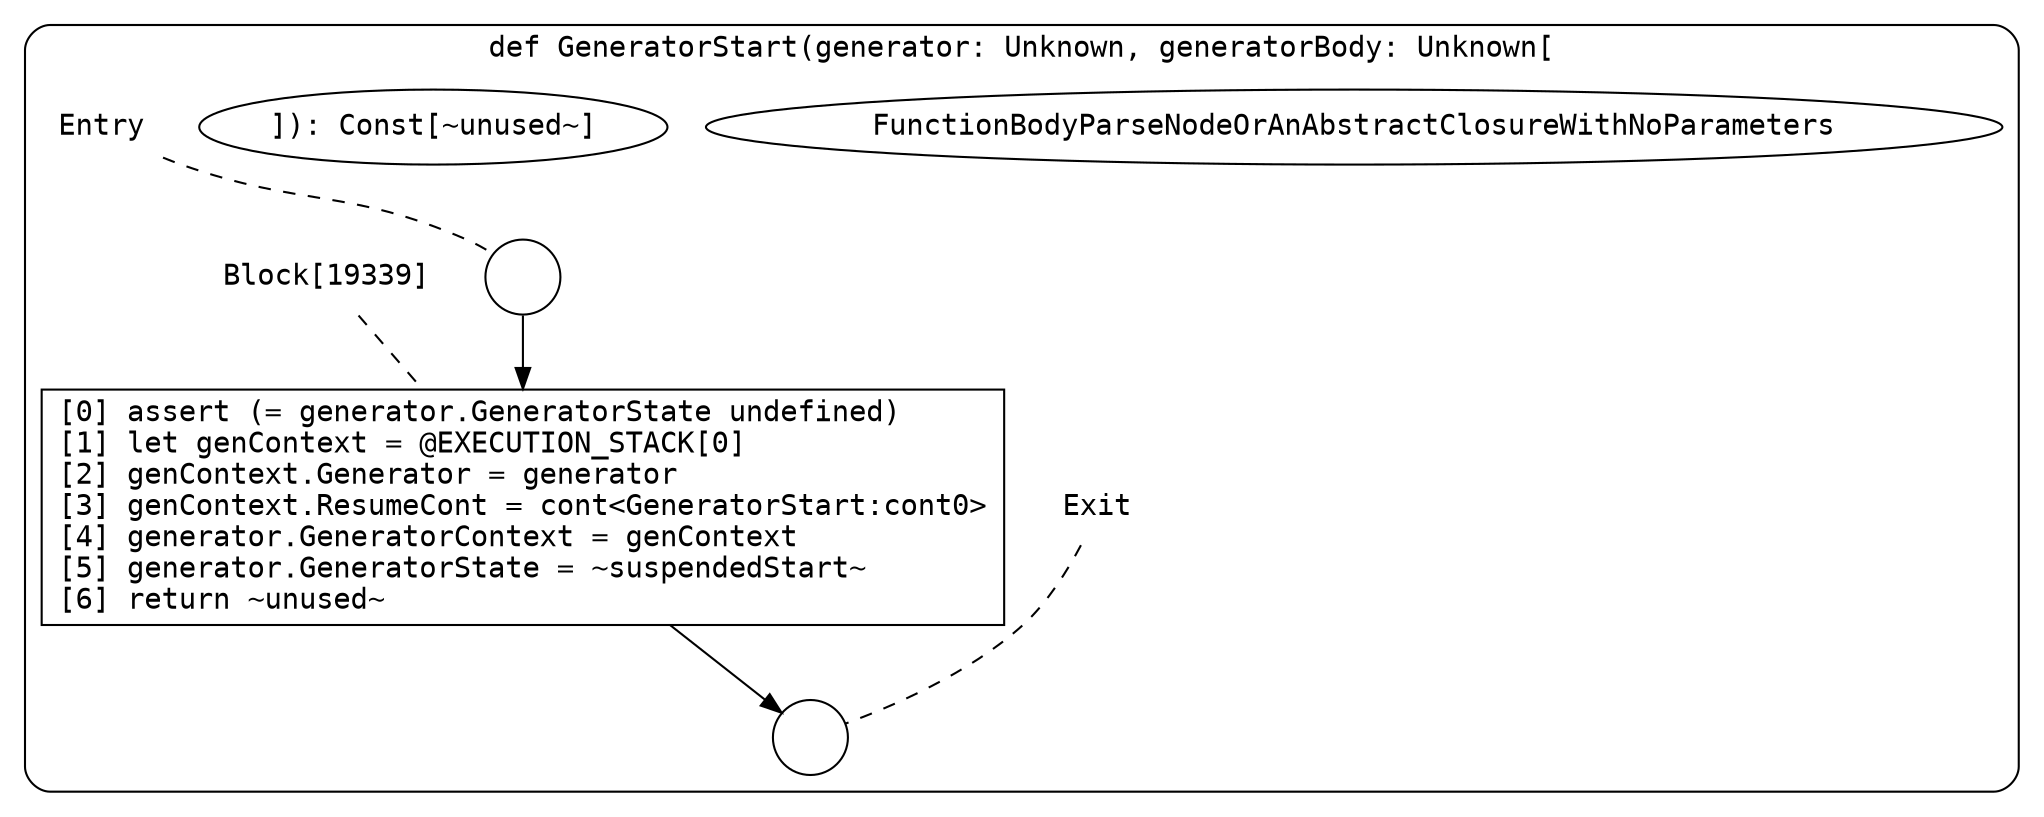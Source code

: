 digraph {
  graph [fontname = "Consolas"]
  node [fontname = "Consolas"]
  edge [fontname = "Consolas"]
  subgraph cluster2612 {
    label = "def GeneratorStart(generator: Unknown, generatorBody: Unknown["FunctionBodyParseNodeOrAnAbstractClosureWithNoParameters"]): Const[~unused~]"
    style = rounded
    cluster2612_entry_name [shape=none, label=<<font color="black">Entry</font>>]
    cluster2612_entry_name -> cluster2612_entry [arrowhead=none, color="black", style=dashed]
    cluster2612_entry [shape=circle label=" " color="black" fillcolor="white" style=filled]
    cluster2612_entry -> node19339 [color="black"]
    cluster2612_exit_name [shape=none, label=<<font color="black">Exit</font>>]
    cluster2612_exit_name -> cluster2612_exit [arrowhead=none, color="black", style=dashed]
    cluster2612_exit [shape=circle label=" " color="black" fillcolor="white" style=filled]
    node19339_name [shape=none, label=<<font color="black">Block[19339]</font>>]
    node19339_name -> node19339 [arrowhead=none, color="black", style=dashed]
    node19339 [shape=box, label=<<font color="black">[0] assert (= generator.GeneratorState undefined)<BR ALIGN="LEFT"/>[1] let genContext = @EXECUTION_STACK[0]<BR ALIGN="LEFT"/>[2] genContext.Generator = generator<BR ALIGN="LEFT"/>[3] genContext.ResumeCont = cont&lt;GeneratorStart:cont0&gt;<BR ALIGN="LEFT"/>[4] generator.GeneratorContext = genContext<BR ALIGN="LEFT"/>[5] generator.GeneratorState = ~suspendedStart~<BR ALIGN="LEFT"/>[6] return ~unused~<BR ALIGN="LEFT"/></font>> color="black" fillcolor="white", style=filled]
    node19339 -> cluster2612_exit [color="black"]
  }
}